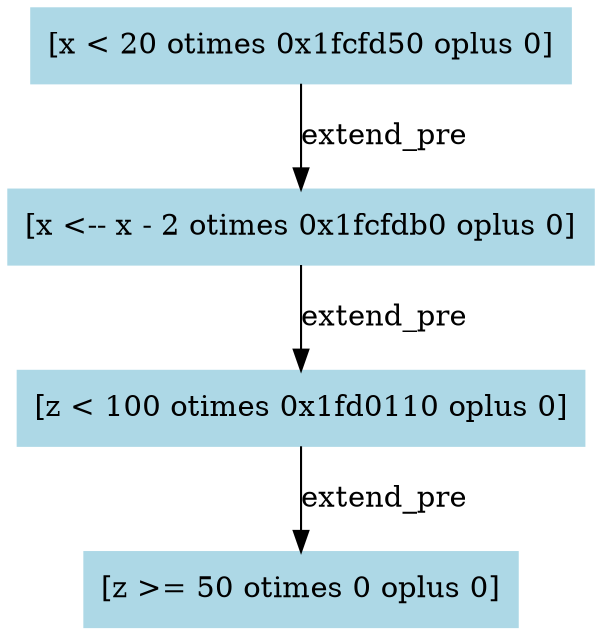 digraph "[x := 20]" {
"0x1fcfcf0" [label="[x < 20 otimes 0x1fcfd50 oplus 0]", color=lightblue,style=filled,shape=box]
"0x1fcfcf0" -> "0x1fcfd50" [label=extend_pre,color=black]
"0x1fcfd50" [label="[x <-- x - 2 otimes 0x1fcfdb0 oplus 0]", color=lightblue,style=filled,shape=box]
"0x1fcfd50" -> "0x1fcfdb0" [label=extend_pre,color=black]
"0x1fcfdb0" [label="[z < 100 otimes 0x1fd0110 oplus 0]", color=lightblue,style=filled,shape=box]
"0x1fcfdb0" -> "0x1fd0110" [label=extend_pre,color=black]
"0x1fd0110" [label="[z >= 50 otimes 0 oplus 0]", color=lightblue,style=filled,shape=box]
}


